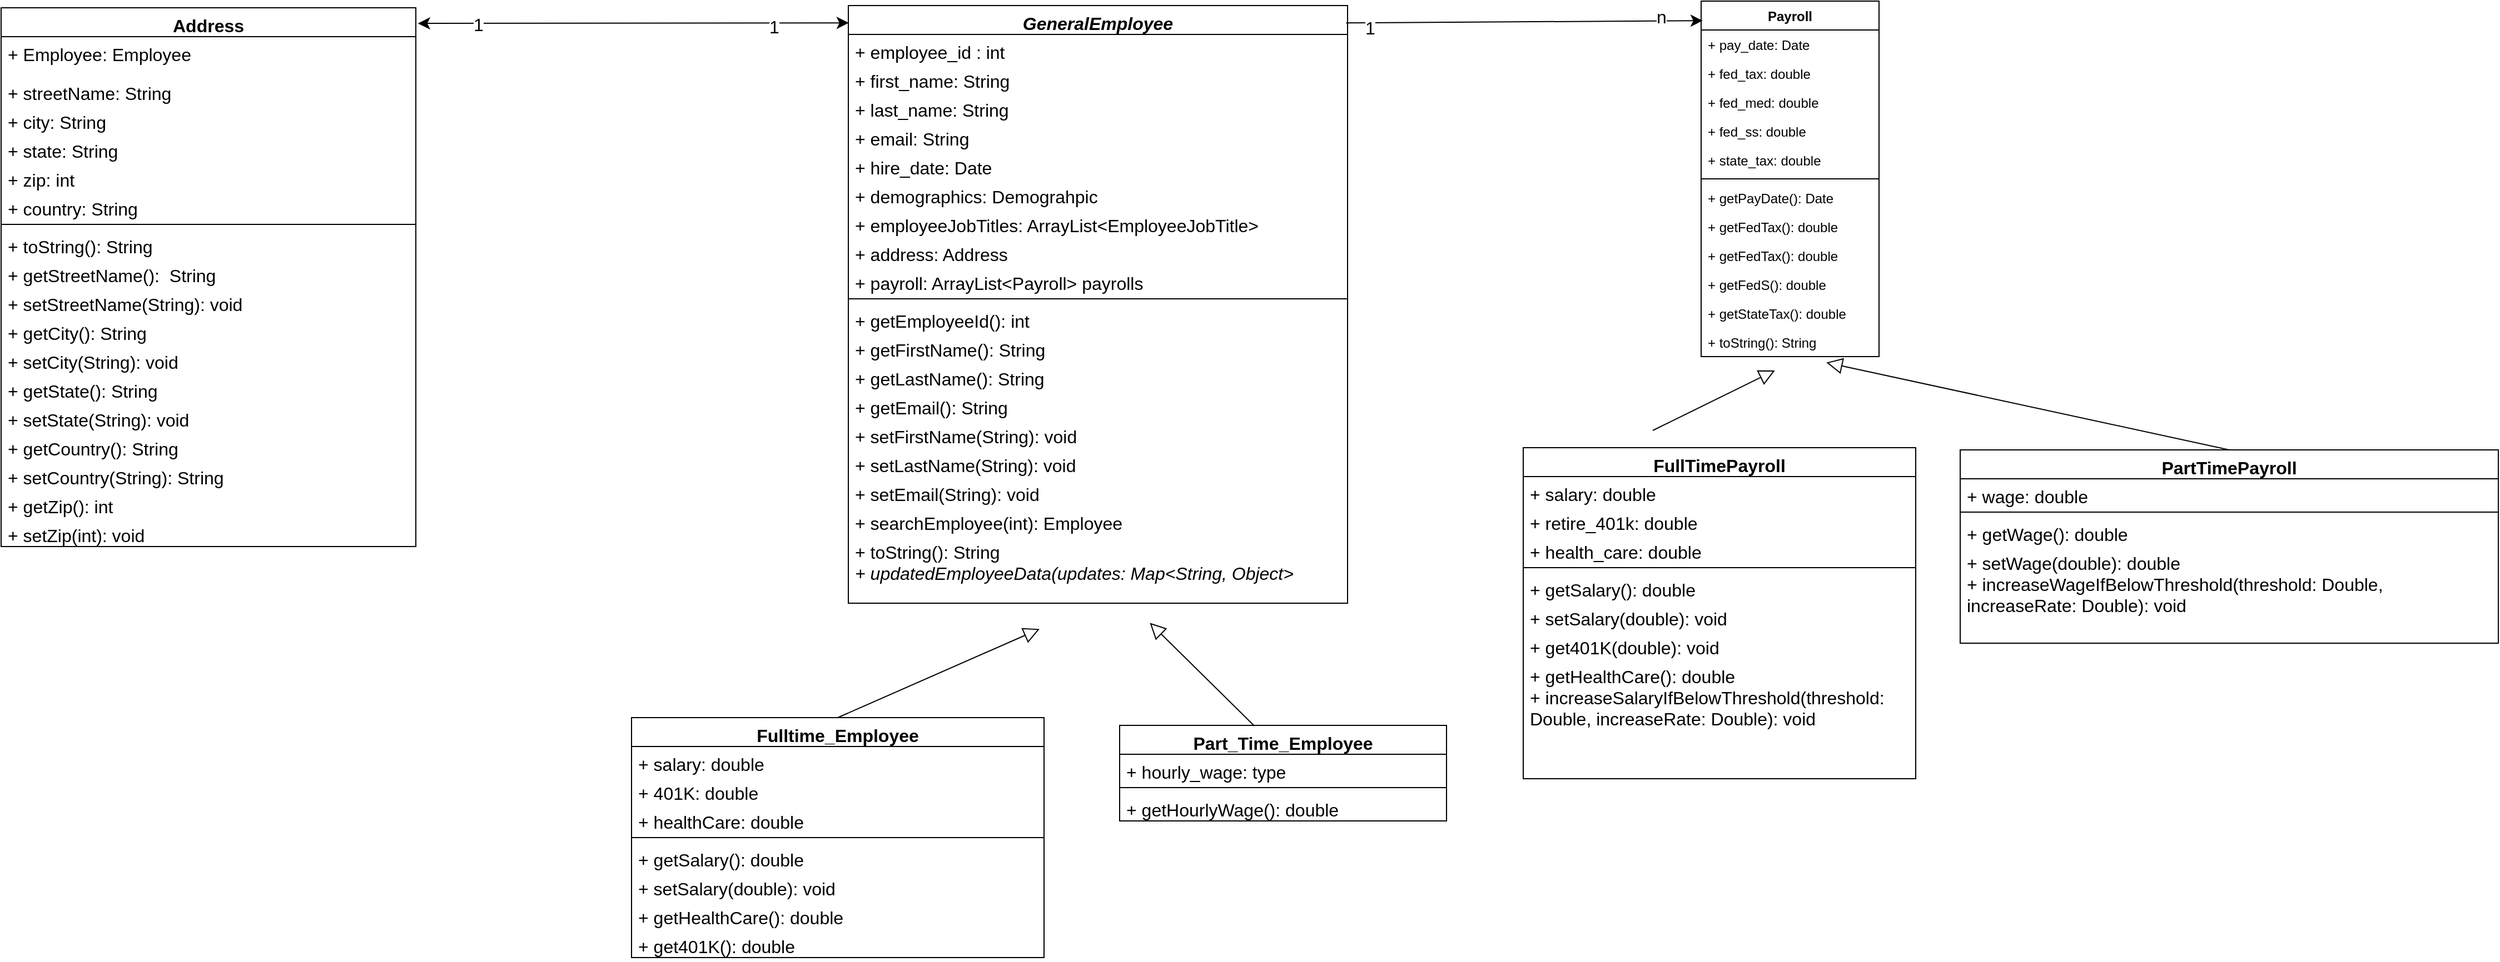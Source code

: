 <mxfile>
    <diagram name="Page-1" id="2dyN5okUcHyr4ST0MJCw">
        <mxGraphModel dx="3998" dy="1590" grid="0" gridSize="10" guides="1" tooltips="1" connect="1" arrows="1" fold="1" page="0" pageScale="1" pageWidth="1200" pageHeight="1920" math="0" shadow="0">
            <root>
                <mxCell id="0"/>
                <mxCell id="1" parent="0"/>
                <mxCell id="BWV3k3NZD4E5SkaaorZz-1" value="Payroll" style="swimlane;fontStyle=1;align=center;verticalAlign=top;childLayout=stackLayout;horizontal=1;startSize=26;horizontalStack=0;resizeParent=1;resizeParentMax=0;resizeLast=0;collapsible=1;marginBottom=0;whiteSpace=wrap;html=1;" parent="1" vertex="1">
                    <mxGeometry x="532" y="-173" width="160" height="320" as="geometry"/>
                </mxCell>
                <mxCell id="BWV3k3NZD4E5SkaaorZz-2" value="+ pay_date: Date" style="text;strokeColor=none;fillColor=none;align=left;verticalAlign=top;spacingLeft=4;spacingRight=4;overflow=hidden;rotatable=0;points=[[0,0.5],[1,0.5]];portConstraint=eastwest;whiteSpace=wrap;html=1;" parent="BWV3k3NZD4E5SkaaorZz-1" vertex="1">
                    <mxGeometry y="26" width="160" height="26" as="geometry"/>
                </mxCell>
                <mxCell id="BWV3k3NZD4E5SkaaorZz-3" value="+ fed_tax: double" style="text;strokeColor=none;fillColor=none;align=left;verticalAlign=top;spacingLeft=4;spacingRight=4;overflow=hidden;rotatable=0;points=[[0,0.5],[1,0.5]];portConstraint=eastwest;whiteSpace=wrap;html=1;" parent="BWV3k3NZD4E5SkaaorZz-1" vertex="1">
                    <mxGeometry y="52" width="160" height="26" as="geometry"/>
                </mxCell>
                <mxCell id="BWV3k3NZD4E5SkaaorZz-4" value="+ fed_med: double" style="text;strokeColor=none;fillColor=none;align=left;verticalAlign=top;spacingLeft=4;spacingRight=4;overflow=hidden;rotatable=0;points=[[0,0.5],[1,0.5]];portConstraint=eastwest;whiteSpace=wrap;html=1;" parent="BWV3k3NZD4E5SkaaorZz-1" vertex="1">
                    <mxGeometry y="78" width="160" height="26" as="geometry"/>
                </mxCell>
                <mxCell id="BWV3k3NZD4E5SkaaorZz-5" value="+ fed_ss: double" style="text;strokeColor=none;fillColor=none;align=left;verticalAlign=top;spacingLeft=4;spacingRight=4;overflow=hidden;rotatable=0;points=[[0,0.5],[1,0.5]];portConstraint=eastwest;whiteSpace=wrap;html=1;" parent="BWV3k3NZD4E5SkaaorZz-1" vertex="1">
                    <mxGeometry y="104" width="160" height="26" as="geometry"/>
                </mxCell>
                <mxCell id="BWV3k3NZD4E5SkaaorZz-6" value="+ state_tax: double" style="text;strokeColor=none;fillColor=none;align=left;verticalAlign=top;spacingLeft=4;spacingRight=4;overflow=hidden;rotatable=0;points=[[0,0.5],[1,0.5]];portConstraint=eastwest;whiteSpace=wrap;html=1;" parent="BWV3k3NZD4E5SkaaorZz-1" vertex="1">
                    <mxGeometry y="130" width="160" height="26" as="geometry"/>
                </mxCell>
                <mxCell id="BWV3k3NZD4E5SkaaorZz-7" value="" style="line;strokeWidth=1;fillColor=none;align=left;verticalAlign=middle;spacingTop=-1;spacingLeft=3;spacingRight=3;rotatable=0;labelPosition=right;points=[];portConstraint=eastwest;strokeColor=inherit;" parent="BWV3k3NZD4E5SkaaorZz-1" vertex="1">
                    <mxGeometry y="156" width="160" height="8" as="geometry"/>
                </mxCell>
                <mxCell id="BWV3k3NZD4E5SkaaorZz-8" value="+ getPayDate(): Date" style="text;strokeColor=none;fillColor=none;align=left;verticalAlign=top;spacingLeft=4;spacingRight=4;overflow=hidden;rotatable=0;points=[[0,0.5],[1,0.5]];portConstraint=eastwest;whiteSpace=wrap;html=1;" parent="BWV3k3NZD4E5SkaaorZz-1" vertex="1">
                    <mxGeometry y="164" width="160" height="26" as="geometry"/>
                </mxCell>
                <mxCell id="BWV3k3NZD4E5SkaaorZz-9" value="+ getFedTax(): double" style="text;strokeColor=none;fillColor=none;align=left;verticalAlign=top;spacingLeft=4;spacingRight=4;overflow=hidden;rotatable=0;points=[[0,0.5],[1,0.5]];portConstraint=eastwest;whiteSpace=wrap;html=1;" parent="BWV3k3NZD4E5SkaaorZz-1" vertex="1">
                    <mxGeometry y="190" width="160" height="26" as="geometry"/>
                </mxCell>
                <mxCell id="BWV3k3NZD4E5SkaaorZz-10" value="+ getFedTax(): double" style="text;strokeColor=none;fillColor=none;align=left;verticalAlign=top;spacingLeft=4;spacingRight=4;overflow=hidden;rotatable=0;points=[[0,0.5],[1,0.5]];portConstraint=eastwest;whiteSpace=wrap;html=1;" parent="BWV3k3NZD4E5SkaaorZz-1" vertex="1">
                    <mxGeometry y="216" width="160" height="26" as="geometry"/>
                </mxCell>
                <mxCell id="BWV3k3NZD4E5SkaaorZz-11" value="+ getFedS(): double" style="text;strokeColor=none;fillColor=none;align=left;verticalAlign=top;spacingLeft=4;spacingRight=4;overflow=hidden;rotatable=0;points=[[0,0.5],[1,0.5]];portConstraint=eastwest;whiteSpace=wrap;html=1;" parent="BWV3k3NZD4E5SkaaorZz-1" vertex="1">
                    <mxGeometry y="242" width="160" height="26" as="geometry"/>
                </mxCell>
                <mxCell id="BWV3k3NZD4E5SkaaorZz-12" value="+ getStateTax(): double" style="text;strokeColor=none;fillColor=none;align=left;verticalAlign=top;spacingLeft=4;spacingRight=4;overflow=hidden;rotatable=0;points=[[0,0.5],[1,0.5]];portConstraint=eastwest;whiteSpace=wrap;html=1;" parent="BWV3k3NZD4E5SkaaorZz-1" vertex="1">
                    <mxGeometry y="268" width="160" height="26" as="geometry"/>
                </mxCell>
                <mxCell id="BWV3k3NZD4E5SkaaorZz-13" value="+ toString(): String" style="text;strokeColor=none;fillColor=none;align=left;verticalAlign=top;spacingLeft=4;spacingRight=4;overflow=hidden;rotatable=0;points=[[0,0.5],[1,0.5]];portConstraint=eastwest;whiteSpace=wrap;html=1;" parent="BWV3k3NZD4E5SkaaorZz-1" vertex="1">
                    <mxGeometry y="294" width="160" height="26" as="geometry"/>
                </mxCell>
                <mxCell id="BWV3k3NZD4E5SkaaorZz-14" value="&lt;i&gt;GeneralEmployee&lt;/i&gt;" style="swimlane;fontStyle=1;align=center;verticalAlign=top;childLayout=stackLayout;horizontal=1;startSize=26;horizontalStack=0;resizeParent=1;resizeParentMax=0;resizeLast=0;collapsible=1;marginBottom=0;whiteSpace=wrap;html=1;fontSize=16;" parent="1" vertex="1">
                    <mxGeometry x="-235" y="-169" width="449" height="538" as="geometry"/>
                </mxCell>
                <mxCell id="BWV3k3NZD4E5SkaaorZz-15" value="+ employee_id : int" style="text;strokeColor=none;fillColor=none;align=left;verticalAlign=top;spacingLeft=4;spacingRight=4;overflow=hidden;rotatable=0;points=[[0,0.5],[1,0.5]];portConstraint=eastwest;whiteSpace=wrap;html=1;fontSize=16;" parent="BWV3k3NZD4E5SkaaorZz-14" vertex="1">
                    <mxGeometry y="26" width="449" height="26" as="geometry"/>
                </mxCell>
                <mxCell id="BWV3k3NZD4E5SkaaorZz-16" value="+ first_name: String" style="text;strokeColor=none;fillColor=none;align=left;verticalAlign=top;spacingLeft=4;spacingRight=4;overflow=hidden;rotatable=0;points=[[0,0.5],[1,0.5]];portConstraint=eastwest;whiteSpace=wrap;html=1;fontSize=16;" parent="BWV3k3NZD4E5SkaaorZz-14" vertex="1">
                    <mxGeometry y="52" width="449" height="26" as="geometry"/>
                </mxCell>
                <mxCell id="BWV3k3NZD4E5SkaaorZz-17" value="+ last_name: String" style="text;strokeColor=none;fillColor=none;align=left;verticalAlign=top;spacingLeft=4;spacingRight=4;overflow=hidden;rotatable=0;points=[[0,0.5],[1,0.5]];portConstraint=eastwest;whiteSpace=wrap;html=1;fontSize=16;" parent="BWV3k3NZD4E5SkaaorZz-14" vertex="1">
                    <mxGeometry y="78" width="449" height="26" as="geometry"/>
                </mxCell>
                <mxCell id="BWV3k3NZD4E5SkaaorZz-18" value="+ email: String" style="text;strokeColor=none;fillColor=none;align=left;verticalAlign=top;spacingLeft=4;spacingRight=4;overflow=hidden;rotatable=0;points=[[0,0.5],[1,0.5]];portConstraint=eastwest;whiteSpace=wrap;html=1;fontSize=16;" parent="BWV3k3NZD4E5SkaaorZz-14" vertex="1">
                    <mxGeometry y="104" width="449" height="26" as="geometry"/>
                </mxCell>
                <mxCell id="BWV3k3NZD4E5SkaaorZz-19" value="+ hire_date: Date" style="text;strokeColor=none;fillColor=none;align=left;verticalAlign=top;spacingLeft=4;spacingRight=4;overflow=hidden;rotatable=0;points=[[0,0.5],[1,0.5]];portConstraint=eastwest;whiteSpace=wrap;html=1;fontSize=16;" parent="BWV3k3NZD4E5SkaaorZz-14" vertex="1">
                    <mxGeometry y="130" width="449" height="26" as="geometry"/>
                </mxCell>
                <mxCell id="BWV3k3NZD4E5SkaaorZz-20" value="+ demographics: Demograhpic" style="text;strokeColor=none;fillColor=none;align=left;verticalAlign=top;spacingLeft=4;spacingRight=4;overflow=hidden;rotatable=0;points=[[0,0.5],[1,0.5]];portConstraint=eastwest;whiteSpace=wrap;html=1;fontSize=16;" parent="BWV3k3NZD4E5SkaaorZz-14" vertex="1">
                    <mxGeometry y="156" width="449" height="26" as="geometry"/>
                </mxCell>
                <mxCell id="BWV3k3NZD4E5SkaaorZz-21" value="+ employeeJobTitles: ArrayList&amp;lt;EmployeeJobTitle&amp;gt;" style="text;strokeColor=none;fillColor=none;align=left;verticalAlign=top;spacingLeft=4;spacingRight=4;overflow=hidden;rotatable=0;points=[[0,0.5],[1,0.5]];portConstraint=eastwest;whiteSpace=wrap;html=1;fontSize=16;" parent="BWV3k3NZD4E5SkaaorZz-14" vertex="1">
                    <mxGeometry y="182" width="449" height="26" as="geometry"/>
                </mxCell>
                <mxCell id="BWV3k3NZD4E5SkaaorZz-22" value="+ address: Address" style="text;strokeColor=none;fillColor=none;align=left;verticalAlign=top;spacingLeft=4;spacingRight=4;overflow=hidden;rotatable=0;points=[[0,0.5],[1,0.5]];portConstraint=eastwest;whiteSpace=wrap;html=1;fontSize=16;" parent="BWV3k3NZD4E5SkaaorZz-14" vertex="1">
                    <mxGeometry y="208" width="449" height="26" as="geometry"/>
                </mxCell>
                <mxCell id="BWV3k3NZD4E5SkaaorZz-23" value="+ payroll: ArrayList&amp;lt;Payroll&amp;gt; payrolls" style="text;strokeColor=none;fillColor=none;align=left;verticalAlign=top;spacingLeft=4;spacingRight=4;overflow=hidden;rotatable=0;points=[[0,0.5],[1,0.5]];portConstraint=eastwest;whiteSpace=wrap;html=1;fontSize=16;" parent="BWV3k3NZD4E5SkaaorZz-14" vertex="1">
                    <mxGeometry y="234" width="449" height="26" as="geometry"/>
                </mxCell>
                <mxCell id="BWV3k3NZD4E5SkaaorZz-24" value="" style="line;strokeWidth=1;fillColor=none;align=left;verticalAlign=middle;spacingTop=-1;spacingLeft=3;spacingRight=3;rotatable=0;labelPosition=right;points=[];portConstraint=eastwest;strokeColor=inherit;fontSize=16;" parent="BWV3k3NZD4E5SkaaorZz-14" vertex="1">
                    <mxGeometry y="260" width="449" height="8" as="geometry"/>
                </mxCell>
                <mxCell id="BWV3k3NZD4E5SkaaorZz-25" value="+ getEmployeeId(): int" style="text;strokeColor=none;fillColor=none;align=left;verticalAlign=top;spacingLeft=4;spacingRight=4;overflow=hidden;rotatable=0;points=[[0,0.5],[1,0.5]];portConstraint=eastwest;whiteSpace=wrap;html=1;fontSize=16;" parent="BWV3k3NZD4E5SkaaorZz-14" vertex="1">
                    <mxGeometry y="268" width="449" height="26" as="geometry"/>
                </mxCell>
                <mxCell id="BWV3k3NZD4E5SkaaorZz-26" value="+ getFirstName(): String" style="text;strokeColor=none;fillColor=none;align=left;verticalAlign=top;spacingLeft=4;spacingRight=4;overflow=hidden;rotatable=0;points=[[0,0.5],[1,0.5]];portConstraint=eastwest;whiteSpace=wrap;html=1;fontSize=16;" parent="BWV3k3NZD4E5SkaaorZz-14" vertex="1">
                    <mxGeometry y="294" width="449" height="26" as="geometry"/>
                </mxCell>
                <mxCell id="BWV3k3NZD4E5SkaaorZz-27" value="+ getLastName(): String" style="text;strokeColor=none;fillColor=none;align=left;verticalAlign=top;spacingLeft=4;spacingRight=4;overflow=hidden;rotatable=0;points=[[0,0.5],[1,0.5]];portConstraint=eastwest;whiteSpace=wrap;html=1;fontSize=16;" parent="BWV3k3NZD4E5SkaaorZz-14" vertex="1">
                    <mxGeometry y="320" width="449" height="26" as="geometry"/>
                </mxCell>
                <mxCell id="BWV3k3NZD4E5SkaaorZz-28" value="+ getEmail(): String" style="text;strokeColor=none;fillColor=none;align=left;verticalAlign=top;spacingLeft=4;spacingRight=4;overflow=hidden;rotatable=0;points=[[0,0.5],[1,0.5]];portConstraint=eastwest;whiteSpace=wrap;html=1;fontSize=16;" parent="BWV3k3NZD4E5SkaaorZz-14" vertex="1">
                    <mxGeometry y="346" width="449" height="26" as="geometry"/>
                </mxCell>
                <mxCell id="BWV3k3NZD4E5SkaaorZz-29" value="+ setFirstName(String): void" style="text;strokeColor=none;fillColor=none;align=left;verticalAlign=top;spacingLeft=4;spacingRight=4;overflow=hidden;rotatable=0;points=[[0,0.5],[1,0.5]];portConstraint=eastwest;whiteSpace=wrap;html=1;fontSize=16;" parent="BWV3k3NZD4E5SkaaorZz-14" vertex="1">
                    <mxGeometry y="372" width="449" height="26" as="geometry"/>
                </mxCell>
                <mxCell id="BWV3k3NZD4E5SkaaorZz-30" value="+ setLastName(String): void" style="text;strokeColor=none;fillColor=none;align=left;verticalAlign=top;spacingLeft=4;spacingRight=4;overflow=hidden;rotatable=0;points=[[0,0.5],[1,0.5]];portConstraint=eastwest;whiteSpace=wrap;html=1;fontSize=16;" parent="BWV3k3NZD4E5SkaaorZz-14" vertex="1">
                    <mxGeometry y="398" width="449" height="26" as="geometry"/>
                </mxCell>
                <mxCell id="BWV3k3NZD4E5SkaaorZz-31" value="+ setEmail(String): void" style="text;strokeColor=none;fillColor=none;align=left;verticalAlign=top;spacingLeft=4;spacingRight=4;overflow=hidden;rotatable=0;points=[[0,0.5],[1,0.5]];portConstraint=eastwest;whiteSpace=wrap;html=1;fontSize=16;" parent="BWV3k3NZD4E5SkaaorZz-14" vertex="1">
                    <mxGeometry y="424" width="449" height="26" as="geometry"/>
                </mxCell>
                <mxCell id="BWV3k3NZD4E5SkaaorZz-32" value="+ searchEmployee(int): Employee" style="text;strokeColor=none;fillColor=none;align=left;verticalAlign=top;spacingLeft=4;spacingRight=4;overflow=hidden;rotatable=0;points=[[0,0.5],[1,0.5]];portConstraint=eastwest;whiteSpace=wrap;html=1;fontSize=16;" parent="BWV3k3NZD4E5SkaaorZz-14" vertex="1">
                    <mxGeometry y="450" width="449" height="26" as="geometry"/>
                </mxCell>
                <mxCell id="BWV3k3NZD4E5SkaaorZz-33" value="+ toString(): String&lt;br&gt;&lt;i&gt;+ updatedEmployeeData(updates: Map&amp;lt;String, Object&amp;gt;&lt;/i&gt;" style="text;strokeColor=none;fillColor=none;align=left;verticalAlign=top;spacingLeft=4;spacingRight=4;overflow=hidden;rotatable=0;points=[[0,0.5],[1,0.5]];portConstraint=eastwest;whiteSpace=wrap;html=1;fontSize=16;" parent="BWV3k3NZD4E5SkaaorZz-14" vertex="1">
                    <mxGeometry y="476" width="449" height="62" as="geometry"/>
                </mxCell>
                <mxCell id="BWV3k3NZD4E5SkaaorZz-36" value="Fulltime_Employee" style="swimlane;fontStyle=1;align=center;verticalAlign=top;childLayout=stackLayout;horizontal=1;startSize=26;horizontalStack=0;resizeParent=1;resizeParentMax=0;resizeLast=0;collapsible=1;marginBottom=0;whiteSpace=wrap;html=1;fontSize=16;" parent="1" vertex="1">
                    <mxGeometry x="-430" y="472" width="371" height="216" as="geometry"/>
                </mxCell>
                <mxCell id="BWV3k3NZD4E5SkaaorZz-37" value="+ salary: double" style="text;strokeColor=none;fillColor=none;align=left;verticalAlign=top;spacingLeft=4;spacingRight=4;overflow=hidden;rotatable=0;points=[[0,0.5],[1,0.5]];portConstraint=eastwest;whiteSpace=wrap;html=1;fontSize=16;" parent="BWV3k3NZD4E5SkaaorZz-36" vertex="1">
                    <mxGeometry y="26" width="371" height="26" as="geometry"/>
                </mxCell>
                <mxCell id="BWV3k3NZD4E5SkaaorZz-38" value="+ 401K: double" style="text;strokeColor=none;fillColor=none;align=left;verticalAlign=top;spacingLeft=4;spacingRight=4;overflow=hidden;rotatable=0;points=[[0,0.5],[1,0.5]];portConstraint=eastwest;whiteSpace=wrap;html=1;fontSize=16;" parent="BWV3k3NZD4E5SkaaorZz-36" vertex="1">
                    <mxGeometry y="52" width="371" height="26" as="geometry"/>
                </mxCell>
                <mxCell id="BWV3k3NZD4E5SkaaorZz-39" value="+ healthCare: double" style="text;strokeColor=none;fillColor=none;align=left;verticalAlign=top;spacingLeft=4;spacingRight=4;overflow=hidden;rotatable=0;points=[[0,0.5],[1,0.5]];portConstraint=eastwest;whiteSpace=wrap;html=1;fontSize=16;" parent="BWV3k3NZD4E5SkaaorZz-36" vertex="1">
                    <mxGeometry y="78" width="371" height="26" as="geometry"/>
                </mxCell>
                <mxCell id="BWV3k3NZD4E5SkaaorZz-40" value="" style="line;strokeWidth=1;fillColor=none;align=left;verticalAlign=middle;spacingTop=-1;spacingLeft=3;spacingRight=3;rotatable=0;labelPosition=right;points=[];portConstraint=eastwest;strokeColor=inherit;fontSize=16;" parent="BWV3k3NZD4E5SkaaorZz-36" vertex="1">
                    <mxGeometry y="104" width="371" height="8" as="geometry"/>
                </mxCell>
                <mxCell id="BWV3k3NZD4E5SkaaorZz-41" value="+ getSalary(): double" style="text;strokeColor=none;fillColor=none;align=left;verticalAlign=top;spacingLeft=4;spacingRight=4;overflow=hidden;rotatable=0;points=[[0,0.5],[1,0.5]];portConstraint=eastwest;whiteSpace=wrap;html=1;fontSize=16;" parent="BWV3k3NZD4E5SkaaorZz-36" vertex="1">
                    <mxGeometry y="112" width="371" height="26" as="geometry"/>
                </mxCell>
                <mxCell id="BWV3k3NZD4E5SkaaorZz-42" value="+ setSalary(double): void" style="text;strokeColor=none;fillColor=none;align=left;verticalAlign=top;spacingLeft=4;spacingRight=4;overflow=hidden;rotatable=0;points=[[0,0.5],[1,0.5]];portConstraint=eastwest;whiteSpace=wrap;html=1;fontSize=16;" parent="BWV3k3NZD4E5SkaaorZz-36" vertex="1">
                    <mxGeometry y="138" width="371" height="26" as="geometry"/>
                </mxCell>
                <mxCell id="BWV3k3NZD4E5SkaaorZz-43" value="+ getHealthCare(): double" style="text;strokeColor=none;fillColor=none;align=left;verticalAlign=top;spacingLeft=4;spacingRight=4;overflow=hidden;rotatable=0;points=[[0,0.5],[1,0.5]];portConstraint=eastwest;whiteSpace=wrap;html=1;fontSize=16;" parent="BWV3k3NZD4E5SkaaorZz-36" vertex="1">
                    <mxGeometry y="164" width="371" height="26" as="geometry"/>
                </mxCell>
                <mxCell id="BWV3k3NZD4E5SkaaorZz-44" value="+ get401K(): double" style="text;strokeColor=none;fillColor=none;align=left;verticalAlign=top;spacingLeft=4;spacingRight=4;overflow=hidden;rotatable=0;points=[[0,0.5],[1,0.5]];portConstraint=eastwest;whiteSpace=wrap;html=1;fontSize=16;" parent="BWV3k3NZD4E5SkaaorZz-36" vertex="1">
                    <mxGeometry y="190" width="371" height="26" as="geometry"/>
                </mxCell>
                <mxCell id="BWV3k3NZD4E5SkaaorZz-49" value="" style="edgeStyle=none;html=1;endSize=12;endArrow=block;endFill=0;rounded=0;fontSize=12;curved=1;exitX=0.5;exitY=0;exitDx=0;exitDy=0;entryX=0.383;entryY=1.374;entryDx=0;entryDy=0;entryPerimeter=0;" parent="1" source="BWV3k3NZD4E5SkaaorZz-36" target="BWV3k3NZD4E5SkaaorZz-33" edge="1">
                    <mxGeometry width="160" relative="1" as="geometry">
                        <mxPoint x="-231" y="575" as="sourcePoint"/>
                        <mxPoint x="-213" y="463" as="targetPoint"/>
                    </mxGeometry>
                </mxCell>
                <mxCell id="BWV3k3NZD4E5SkaaorZz-50" value="" style="edgeStyle=none;html=1;endSize=12;endArrow=block;endFill=0;rounded=0;fontSize=12;curved=1;exitX=0.423;exitY=0.042;exitDx=0;exitDy=0;exitPerimeter=0;entryX=0.604;entryY=1.286;entryDx=0;entryDy=0;entryPerimeter=0;" parent="1" source="BWV3k3NZD4E5SkaaorZz-45" target="BWV3k3NZD4E5SkaaorZz-33" edge="1">
                    <mxGeometry width="160" relative="1" as="geometry">
                        <mxPoint x="289" y="547" as="sourcePoint"/>
                        <mxPoint x="313" y="440" as="targetPoint"/>
                    </mxGeometry>
                </mxCell>
                <mxCell id="BWV3k3NZD4E5SkaaorZz-45" value="Part_Time_Employee" style="swimlane;fontStyle=1;align=center;verticalAlign=top;childLayout=stackLayout;horizontal=1;startSize=26;horizontalStack=0;resizeParent=1;resizeParentMax=0;resizeLast=0;collapsible=1;marginBottom=0;whiteSpace=wrap;html=1;fontSize=16;" parent="1" vertex="1">
                    <mxGeometry x="9" y="479" width="294" height="86" as="geometry"/>
                </mxCell>
                <mxCell id="BWV3k3NZD4E5SkaaorZz-46" value="+ hourly_wage: type" style="text;strokeColor=none;fillColor=none;align=left;verticalAlign=top;spacingLeft=4;spacingRight=4;overflow=hidden;rotatable=0;points=[[0,0.5],[1,0.5]];portConstraint=eastwest;whiteSpace=wrap;html=1;fontSize=16;" parent="BWV3k3NZD4E5SkaaorZz-45" vertex="1">
                    <mxGeometry y="26" width="294" height="26" as="geometry"/>
                </mxCell>
                <mxCell id="BWV3k3NZD4E5SkaaorZz-47" value="" style="line;strokeWidth=1;fillColor=none;align=left;verticalAlign=middle;spacingTop=-1;spacingLeft=3;spacingRight=3;rotatable=0;labelPosition=right;points=[];portConstraint=eastwest;strokeColor=inherit;fontSize=16;" parent="BWV3k3NZD4E5SkaaorZz-45" vertex="1">
                    <mxGeometry y="52" width="294" height="8" as="geometry"/>
                </mxCell>
                <mxCell id="BWV3k3NZD4E5SkaaorZz-48" value="+ getHourlyWage(): double" style="text;strokeColor=none;fillColor=none;align=left;verticalAlign=top;spacingLeft=4;spacingRight=4;overflow=hidden;rotatable=0;points=[[0,0.5],[1,0.5]];portConstraint=eastwest;whiteSpace=wrap;html=1;fontSize=16;" parent="BWV3k3NZD4E5SkaaorZz-45" vertex="1">
                    <mxGeometry y="60" width="294" height="26" as="geometry"/>
                </mxCell>
                <mxCell id="BWV3k3NZD4E5SkaaorZz-53" value="PartTimePayroll" style="swimlane;fontStyle=1;align=center;verticalAlign=top;childLayout=stackLayout;horizontal=1;startSize=26;horizontalStack=0;resizeParent=1;resizeParentMax=0;resizeLast=0;collapsible=1;marginBottom=0;whiteSpace=wrap;html=1;fontSize=16;" parent="1" vertex="1">
                    <mxGeometry x="765" y="231" width="484" height="174" as="geometry"/>
                </mxCell>
                <mxCell id="BWV3k3NZD4E5SkaaorZz-54" value="+ wage: double" style="text;strokeColor=none;fillColor=none;align=left;verticalAlign=top;spacingLeft=4;spacingRight=4;overflow=hidden;rotatable=0;points=[[0,0.5],[1,0.5]];portConstraint=eastwest;whiteSpace=wrap;html=1;fontSize=16;" parent="BWV3k3NZD4E5SkaaorZz-53" vertex="1">
                    <mxGeometry y="26" width="484" height="26" as="geometry"/>
                </mxCell>
                <mxCell id="BWV3k3NZD4E5SkaaorZz-55" value="" style="line;strokeWidth=1;fillColor=none;align=left;verticalAlign=middle;spacingTop=-1;spacingLeft=3;spacingRight=3;rotatable=0;labelPosition=right;points=[];portConstraint=eastwest;strokeColor=inherit;fontSize=16;" parent="BWV3k3NZD4E5SkaaorZz-53" vertex="1">
                    <mxGeometry y="52" width="484" height="8" as="geometry"/>
                </mxCell>
                <mxCell id="BWV3k3NZD4E5SkaaorZz-56" value="+ getWage(): double" style="text;strokeColor=none;fillColor=none;align=left;verticalAlign=top;spacingLeft=4;spacingRight=4;overflow=hidden;rotatable=0;points=[[0,0.5],[1,0.5]];portConstraint=eastwest;whiteSpace=wrap;html=1;fontSize=16;" parent="BWV3k3NZD4E5SkaaorZz-53" vertex="1">
                    <mxGeometry y="60" width="484" height="26" as="geometry"/>
                </mxCell>
                <mxCell id="BWV3k3NZD4E5SkaaorZz-57" value="+ setWage(double): double&lt;br&gt;+ increaseWageIfBelowThreshold(threshold: Double, increaseRate: Double): void" style="text;strokeColor=none;fillColor=none;align=left;verticalAlign=top;spacingLeft=4;spacingRight=4;overflow=hidden;rotatable=0;points=[[0,0.5],[1,0.5]];portConstraint=eastwest;whiteSpace=wrap;html=1;fontSize=16;" parent="BWV3k3NZD4E5SkaaorZz-53" vertex="1">
                    <mxGeometry y="86" width="484" height="88" as="geometry"/>
                </mxCell>
                <mxCell id="BWV3k3NZD4E5SkaaorZz-58" value="FullTimePayroll" style="swimlane;fontStyle=1;align=center;verticalAlign=top;childLayout=stackLayout;horizontal=1;startSize=26;horizontalStack=0;resizeParent=1;resizeParentMax=0;resizeLast=0;collapsible=1;marginBottom=0;whiteSpace=wrap;html=1;fontSize=16;" parent="1" vertex="1">
                    <mxGeometry x="372" y="229" width="353" height="298" as="geometry"/>
                </mxCell>
                <mxCell id="BWV3k3NZD4E5SkaaorZz-59" value="+ salary: double" style="text;strokeColor=none;fillColor=none;align=left;verticalAlign=top;spacingLeft=4;spacingRight=4;overflow=hidden;rotatable=0;points=[[0,0.5],[1,0.5]];portConstraint=eastwest;whiteSpace=wrap;html=1;fontSize=16;" parent="BWV3k3NZD4E5SkaaorZz-58" vertex="1">
                    <mxGeometry y="26" width="353" height="26" as="geometry"/>
                </mxCell>
                <mxCell id="BWV3k3NZD4E5SkaaorZz-60" value="+ retire_401k: double" style="text;strokeColor=none;fillColor=none;align=left;verticalAlign=top;spacingLeft=4;spacingRight=4;overflow=hidden;rotatable=0;points=[[0,0.5],[1,0.5]];portConstraint=eastwest;whiteSpace=wrap;html=1;fontSize=16;" parent="BWV3k3NZD4E5SkaaorZz-58" vertex="1">
                    <mxGeometry y="52" width="353" height="26" as="geometry"/>
                </mxCell>
                <mxCell id="BWV3k3NZD4E5SkaaorZz-61" value="+ health_care: double" style="text;strokeColor=none;fillColor=none;align=left;verticalAlign=top;spacingLeft=4;spacingRight=4;overflow=hidden;rotatable=0;points=[[0,0.5],[1,0.5]];portConstraint=eastwest;whiteSpace=wrap;html=1;fontSize=16;" parent="BWV3k3NZD4E5SkaaorZz-58" vertex="1">
                    <mxGeometry y="78" width="353" height="26" as="geometry"/>
                </mxCell>
                <mxCell id="BWV3k3NZD4E5SkaaorZz-62" value="" style="line;strokeWidth=1;fillColor=none;align=left;verticalAlign=middle;spacingTop=-1;spacingLeft=3;spacingRight=3;rotatable=0;labelPosition=right;points=[];portConstraint=eastwest;strokeColor=inherit;fontSize=16;" parent="BWV3k3NZD4E5SkaaorZz-58" vertex="1">
                    <mxGeometry y="104" width="353" height="8" as="geometry"/>
                </mxCell>
                <mxCell id="BWV3k3NZD4E5SkaaorZz-63" value="+ getSalary(): double" style="text;strokeColor=none;fillColor=none;align=left;verticalAlign=top;spacingLeft=4;spacingRight=4;overflow=hidden;rotatable=0;points=[[0,0.5],[1,0.5]];portConstraint=eastwest;whiteSpace=wrap;html=1;fontSize=16;" parent="BWV3k3NZD4E5SkaaorZz-58" vertex="1">
                    <mxGeometry y="112" width="353" height="26" as="geometry"/>
                </mxCell>
                <mxCell id="BWV3k3NZD4E5SkaaorZz-64" value="+ setSalary(double): void" style="text;strokeColor=none;fillColor=none;align=left;verticalAlign=top;spacingLeft=4;spacingRight=4;overflow=hidden;rotatable=0;points=[[0,0.5],[1,0.5]];portConstraint=eastwest;whiteSpace=wrap;html=1;fontSize=16;" parent="BWV3k3NZD4E5SkaaorZz-58" vertex="1">
                    <mxGeometry y="138" width="353" height="26" as="geometry"/>
                </mxCell>
                <mxCell id="BWV3k3NZD4E5SkaaorZz-65" value="+ get401K(double): void" style="text;strokeColor=none;fillColor=none;align=left;verticalAlign=top;spacingLeft=4;spacingRight=4;overflow=hidden;rotatable=0;points=[[0,0.5],[1,0.5]];portConstraint=eastwest;whiteSpace=wrap;html=1;fontSize=16;" parent="BWV3k3NZD4E5SkaaorZz-58" vertex="1">
                    <mxGeometry y="164" width="353" height="26" as="geometry"/>
                </mxCell>
                <mxCell id="BWV3k3NZD4E5SkaaorZz-66" value="+ getHealthCare(): double&lt;br&gt;+ increaseSalaryIfBelowThreshold(threshold: Double, increaseRate: Double): void" style="text;strokeColor=none;fillColor=none;align=left;verticalAlign=top;spacingLeft=4;spacingRight=4;overflow=hidden;rotatable=0;points=[[0,0.5],[1,0.5]];portConstraint=eastwest;whiteSpace=wrap;html=1;fontSize=16;" parent="BWV3k3NZD4E5SkaaorZz-58" vertex="1">
                    <mxGeometry y="190" width="353" height="108" as="geometry"/>
                </mxCell>
                <mxCell id="BWV3k3NZD4E5SkaaorZz-67" value="" style="edgeStyle=none;html=1;endSize=12;endArrow=block;endFill=0;rounded=0;fontSize=12;curved=1;exitX=0.5;exitY=0;exitDx=0;exitDy=0;entryX=0.704;entryY=1.205;entryDx=0;entryDy=0;entryPerimeter=0;" parent="1" source="BWV3k3NZD4E5SkaaorZz-53" target="BWV3k3NZD4E5SkaaorZz-13" edge="1">
                    <mxGeometry width="160" relative="1" as="geometry">
                        <mxPoint x="929" y="1572" as="sourcePoint"/>
                        <mxPoint x="682" y="179" as="targetPoint"/>
                    </mxGeometry>
                </mxCell>
                <mxCell id="BWV3k3NZD4E5SkaaorZz-68" value="" style="edgeStyle=none;html=1;endSize=12;endArrow=block;endFill=0;rounded=0;fontSize=12;curved=1;entryX=0.415;entryY=1.479;entryDx=0;entryDy=0;entryPerimeter=0;exitX=0.33;exitY=-0.052;exitDx=0;exitDy=0;exitPerimeter=0;" parent="1" source="BWV3k3NZD4E5SkaaorZz-58" target="BWV3k3NZD4E5SkaaorZz-13" edge="1">
                    <mxGeometry width="160" relative="1" as="geometry">
                        <mxPoint x="510" y="264" as="sourcePoint"/>
                        <mxPoint x="747" y="469" as="targetPoint"/>
                    </mxGeometry>
                </mxCell>
                <mxCell id="BWV3k3NZD4E5SkaaorZz-69" value="" style="endArrow=classic;html=1;rounded=0;fontSize=12;startSize=8;endSize=8;curved=1;entryX=0.009;entryY=0.055;entryDx=0;entryDy=0;entryPerimeter=0;exitX=0.997;exitY=0.029;exitDx=0;exitDy=0;exitPerimeter=0;" parent="1" source="BWV3k3NZD4E5SkaaorZz-14" target="BWV3k3NZD4E5SkaaorZz-1" edge="1">
                    <mxGeometry width="50" height="50" relative="1" as="geometry">
                        <mxPoint x="222" y="-155" as="sourcePoint"/>
                        <mxPoint x="481" y="-181" as="targetPoint"/>
                    </mxGeometry>
                </mxCell>
                <mxCell id="BWV3k3NZD4E5SkaaorZz-70" value="1" style="edgeLabel;html=1;align=center;verticalAlign=middle;resizable=0;points=[];fontSize=16;" parent="BWV3k3NZD4E5SkaaorZz-69" connectable="0" vertex="1">
                    <mxGeometry x="-0.869" y="-4" relative="1" as="geometry">
                        <mxPoint as="offset"/>
                    </mxGeometry>
                </mxCell>
                <mxCell id="BWV3k3NZD4E5SkaaorZz-71" value="n" style="edgeLabel;html=1;align=center;verticalAlign=middle;resizable=0;points=[];fontSize=16;" parent="BWV3k3NZD4E5SkaaorZz-69" connectable="0" vertex="1">
                    <mxGeometry x="0.767" y="5" relative="1" as="geometry">
                        <mxPoint y="1" as="offset"/>
                    </mxGeometry>
                </mxCell>
                <mxCell id="BWV3k3NZD4E5SkaaorZz-72" value="Address" style="swimlane;fontStyle=1;align=center;verticalAlign=top;childLayout=stackLayout;horizontal=1;startSize=26;horizontalStack=0;resizeParent=1;resizeParentMax=0;resizeLast=0;collapsible=1;marginBottom=0;whiteSpace=wrap;html=1;fontSize=16;" parent="1" vertex="1">
                    <mxGeometry x="-997" y="-167" width="373" height="485" as="geometry"/>
                </mxCell>
                <mxCell id="BWV3k3NZD4E5SkaaorZz-73" value="+ Employee: Employee" style="text;strokeColor=none;fillColor=none;align=left;verticalAlign=top;spacingLeft=4;spacingRight=4;overflow=hidden;rotatable=0;points=[[0,0.5],[1,0.5]];portConstraint=eastwest;whiteSpace=wrap;html=1;fontSize=16;" parent="BWV3k3NZD4E5SkaaorZz-72" vertex="1">
                    <mxGeometry y="26" width="373" height="35" as="geometry"/>
                </mxCell>
                <mxCell id="BWV3k3NZD4E5SkaaorZz-74" value="+ streetName: String" style="text;strokeColor=none;fillColor=none;align=left;verticalAlign=top;spacingLeft=4;spacingRight=4;overflow=hidden;rotatable=0;points=[[0,0.5],[1,0.5]];portConstraint=eastwest;whiteSpace=wrap;html=1;fontSize=16;" parent="BWV3k3NZD4E5SkaaorZz-72" vertex="1">
                    <mxGeometry y="61" width="373" height="26" as="geometry"/>
                </mxCell>
                <mxCell id="BWV3k3NZD4E5SkaaorZz-75" value="+ city: String" style="text;strokeColor=none;fillColor=none;align=left;verticalAlign=top;spacingLeft=4;spacingRight=4;overflow=hidden;rotatable=0;points=[[0,0.5],[1,0.5]];portConstraint=eastwest;whiteSpace=wrap;html=1;fontSize=16;" parent="BWV3k3NZD4E5SkaaorZz-72" vertex="1">
                    <mxGeometry y="87" width="373" height="26" as="geometry"/>
                </mxCell>
                <mxCell id="BWV3k3NZD4E5SkaaorZz-76" value="+ state: String" style="text;strokeColor=none;fillColor=none;align=left;verticalAlign=top;spacingLeft=4;spacingRight=4;overflow=hidden;rotatable=0;points=[[0,0.5],[1,0.5]];portConstraint=eastwest;whiteSpace=wrap;html=1;fontSize=16;" parent="BWV3k3NZD4E5SkaaorZz-72" vertex="1">
                    <mxGeometry y="113" width="373" height="26" as="geometry"/>
                </mxCell>
                <mxCell id="BWV3k3NZD4E5SkaaorZz-77" value="+ zip: int" style="text;strokeColor=none;fillColor=none;align=left;verticalAlign=top;spacingLeft=4;spacingRight=4;overflow=hidden;rotatable=0;points=[[0,0.5],[1,0.5]];portConstraint=eastwest;whiteSpace=wrap;html=1;fontSize=16;" parent="BWV3k3NZD4E5SkaaorZz-72" vertex="1">
                    <mxGeometry y="139" width="373" height="26" as="geometry"/>
                </mxCell>
                <mxCell id="BWV3k3NZD4E5SkaaorZz-78" value="+ country: String" style="text;strokeColor=none;fillColor=none;align=left;verticalAlign=top;spacingLeft=4;spacingRight=4;overflow=hidden;rotatable=0;points=[[0,0.5],[1,0.5]];portConstraint=eastwest;whiteSpace=wrap;html=1;fontSize=16;" parent="BWV3k3NZD4E5SkaaorZz-72" vertex="1">
                    <mxGeometry y="165" width="373" height="26" as="geometry"/>
                </mxCell>
                <mxCell id="BWV3k3NZD4E5SkaaorZz-79" value="" style="line;strokeWidth=1;fillColor=none;align=left;verticalAlign=middle;spacingTop=-1;spacingLeft=3;spacingRight=3;rotatable=0;labelPosition=right;points=[];portConstraint=eastwest;strokeColor=inherit;fontSize=16;" parent="BWV3k3NZD4E5SkaaorZz-72" vertex="1">
                    <mxGeometry y="191" width="373" height="8" as="geometry"/>
                </mxCell>
                <mxCell id="BWV3k3NZD4E5SkaaorZz-80" value="+ toString(): String" style="text;strokeColor=none;fillColor=none;align=left;verticalAlign=top;spacingLeft=4;spacingRight=4;overflow=hidden;rotatable=0;points=[[0,0.5],[1,0.5]];portConstraint=eastwest;whiteSpace=wrap;html=1;fontSize=16;" parent="BWV3k3NZD4E5SkaaorZz-72" vertex="1">
                    <mxGeometry y="199" width="373" height="26" as="geometry"/>
                </mxCell>
                <mxCell id="BWV3k3NZD4E5SkaaorZz-81" value="+ getStreetName():&amp;nbsp; String" style="text;strokeColor=none;fillColor=none;align=left;verticalAlign=top;spacingLeft=4;spacingRight=4;overflow=hidden;rotatable=0;points=[[0,0.5],[1,0.5]];portConstraint=eastwest;whiteSpace=wrap;html=1;fontSize=16;" parent="BWV3k3NZD4E5SkaaorZz-72" vertex="1">
                    <mxGeometry y="225" width="373" height="26" as="geometry"/>
                </mxCell>
                <mxCell id="BWV3k3NZD4E5SkaaorZz-82" value="+ setStreetName(String): void" style="text;strokeColor=none;fillColor=none;align=left;verticalAlign=top;spacingLeft=4;spacingRight=4;overflow=hidden;rotatable=0;points=[[0,0.5],[1,0.5]];portConstraint=eastwest;whiteSpace=wrap;html=1;fontSize=16;" parent="BWV3k3NZD4E5SkaaorZz-72" vertex="1">
                    <mxGeometry y="251" width="373" height="26" as="geometry"/>
                </mxCell>
                <mxCell id="BWV3k3NZD4E5SkaaorZz-83" value="+ getCity(): String" style="text;strokeColor=none;fillColor=none;align=left;verticalAlign=top;spacingLeft=4;spacingRight=4;overflow=hidden;rotatable=0;points=[[0,0.5],[1,0.5]];portConstraint=eastwest;whiteSpace=wrap;html=1;fontSize=16;" parent="BWV3k3NZD4E5SkaaorZz-72" vertex="1">
                    <mxGeometry y="277" width="373" height="26" as="geometry"/>
                </mxCell>
                <mxCell id="BWV3k3NZD4E5SkaaorZz-84" value="+ setCity(String): void" style="text;strokeColor=none;fillColor=none;align=left;verticalAlign=top;spacingLeft=4;spacingRight=4;overflow=hidden;rotatable=0;points=[[0,0.5],[1,0.5]];portConstraint=eastwest;whiteSpace=wrap;html=1;fontSize=16;" parent="BWV3k3NZD4E5SkaaorZz-72" vertex="1">
                    <mxGeometry y="303" width="373" height="26" as="geometry"/>
                </mxCell>
                <mxCell id="BWV3k3NZD4E5SkaaorZz-85" value="+ getState(): String" style="text;strokeColor=none;fillColor=none;align=left;verticalAlign=top;spacingLeft=4;spacingRight=4;overflow=hidden;rotatable=0;points=[[0,0.5],[1,0.5]];portConstraint=eastwest;whiteSpace=wrap;html=1;fontSize=16;" parent="BWV3k3NZD4E5SkaaorZz-72" vertex="1">
                    <mxGeometry y="329" width="373" height="26" as="geometry"/>
                </mxCell>
                <mxCell id="BWV3k3NZD4E5SkaaorZz-86" value="+ setState(String): void" style="text;strokeColor=none;fillColor=none;align=left;verticalAlign=top;spacingLeft=4;spacingRight=4;overflow=hidden;rotatable=0;points=[[0,0.5],[1,0.5]];portConstraint=eastwest;whiteSpace=wrap;html=1;fontSize=16;" parent="BWV3k3NZD4E5SkaaorZz-72" vertex="1">
                    <mxGeometry y="355" width="373" height="26" as="geometry"/>
                </mxCell>
                <mxCell id="BWV3k3NZD4E5SkaaorZz-87" value="+ getCountry(): String" style="text;strokeColor=none;fillColor=none;align=left;verticalAlign=top;spacingLeft=4;spacingRight=4;overflow=hidden;rotatable=0;points=[[0,0.5],[1,0.5]];portConstraint=eastwest;whiteSpace=wrap;html=1;fontSize=16;" parent="BWV3k3NZD4E5SkaaorZz-72" vertex="1">
                    <mxGeometry y="381" width="373" height="26" as="geometry"/>
                </mxCell>
                <mxCell id="BWV3k3NZD4E5SkaaorZz-88" value="+ setCountry(String): String" style="text;strokeColor=none;fillColor=none;align=left;verticalAlign=top;spacingLeft=4;spacingRight=4;overflow=hidden;rotatable=0;points=[[0,0.5],[1,0.5]];portConstraint=eastwest;whiteSpace=wrap;html=1;fontSize=16;" parent="BWV3k3NZD4E5SkaaorZz-72" vertex="1">
                    <mxGeometry y="407" width="373" height="26" as="geometry"/>
                </mxCell>
                <mxCell id="BWV3k3NZD4E5SkaaorZz-89" value="+ getZip(): int" style="text;strokeColor=none;fillColor=none;align=left;verticalAlign=top;spacingLeft=4;spacingRight=4;overflow=hidden;rotatable=0;points=[[0,0.5],[1,0.5]];portConstraint=eastwest;whiteSpace=wrap;html=1;fontSize=16;" parent="BWV3k3NZD4E5SkaaorZz-72" vertex="1">
                    <mxGeometry y="433" width="373" height="26" as="geometry"/>
                </mxCell>
                <mxCell id="BWV3k3NZD4E5SkaaorZz-90" value="+ setZip(int): void" style="text;strokeColor=none;fillColor=none;align=left;verticalAlign=top;spacingLeft=4;spacingRight=4;overflow=hidden;rotatable=0;points=[[0,0.5],[1,0.5]];portConstraint=eastwest;whiteSpace=wrap;html=1;fontSize=16;" parent="BWV3k3NZD4E5SkaaorZz-72" vertex="1">
                    <mxGeometry y="459" width="373" height="26" as="geometry"/>
                </mxCell>
                <mxCell id="BWV3k3NZD4E5SkaaorZz-91" value="" style="endArrow=classic;startArrow=classic;html=1;rounded=0;fontSize=12;startSize=8;endSize=8;curved=1;exitX=1.005;exitY=0.029;exitDx=0;exitDy=0;exitPerimeter=0;entryX=0.001;entryY=0.029;entryDx=0;entryDy=0;entryPerimeter=0;" parent="1" source="BWV3k3NZD4E5SkaaorZz-72" target="BWV3k3NZD4E5SkaaorZz-14" edge="1">
                    <mxGeometry width="50" height="50" relative="1" as="geometry">
                        <mxPoint x="-599" y="-241" as="sourcePoint"/>
                        <mxPoint x="-313" y="-185" as="targetPoint"/>
                    </mxGeometry>
                </mxCell>
                <mxCell id="BWV3k3NZD4E5SkaaorZz-92" value="1" style="edgeLabel;html=1;align=center;verticalAlign=middle;resizable=0;points=[];fontSize=16;" parent="BWV3k3NZD4E5SkaaorZz-91" connectable="0" vertex="1">
                    <mxGeometry x="-0.72" y="-1" relative="1" as="geometry">
                        <mxPoint x="-1" as="offset"/>
                    </mxGeometry>
                </mxCell>
                <mxCell id="BWV3k3NZD4E5SkaaorZz-93" value="1" style="edgeLabel;html=1;align=center;verticalAlign=middle;resizable=0;points=[];fontSize=16;" parent="BWV3k3NZD4E5SkaaorZz-91" connectable="0" vertex="1">
                    <mxGeometry x="0.655" y="-3" relative="1" as="geometry">
                        <mxPoint x="-1" as="offset"/>
                    </mxGeometry>
                </mxCell>
            </root>
        </mxGraphModel>
    </diagram>
</mxfile>